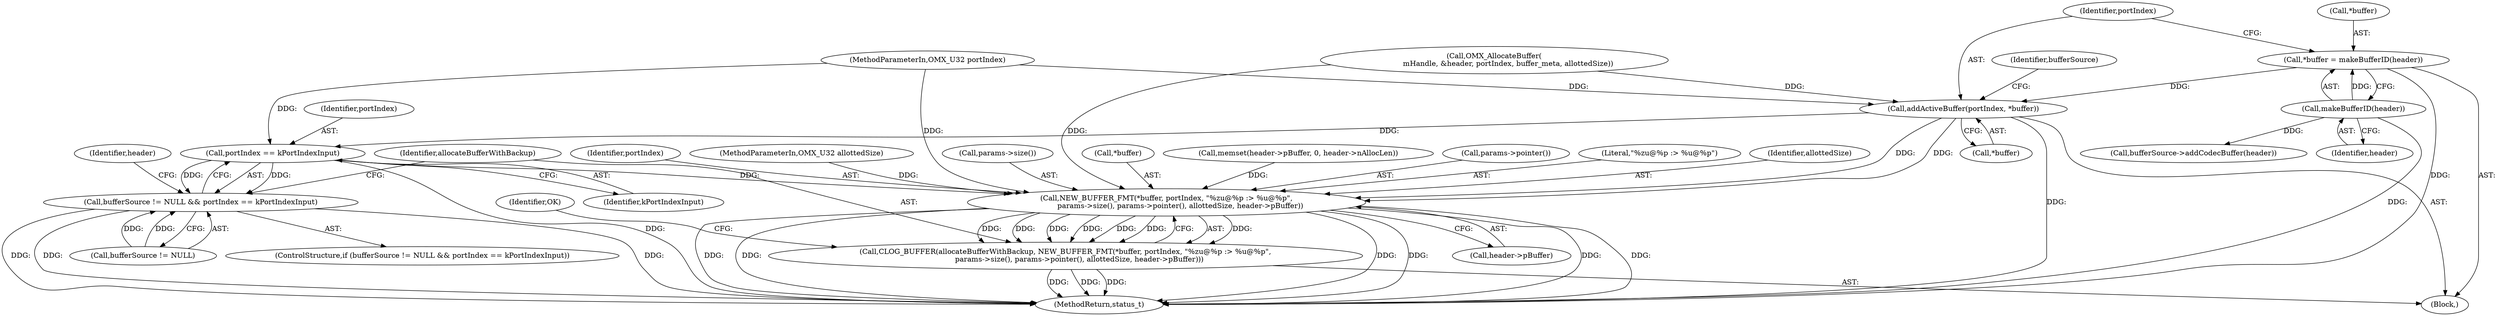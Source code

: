 digraph "0_Android_0f177948ae2640bfe4d70f8e4248e106406b3b0a_5@pointer" {
"1000199" [label="(Call,*buffer = makeBufferID(header))"];
"1000202" [label="(Call,makeBufferID(header))"];
"1000204" [label="(Call,addActiveBuffer(portIndex, *buffer))"];
"1000214" [label="(Call,portIndex == kPortIndexInput)"];
"1000210" [label="(Call,bufferSource != NULL && portIndex == kPortIndexInput)"];
"1000222" [label="(Call,NEW_BUFFER_FMT(*buffer, portIndex, \"%zu@%p :> %u@%p\",\n            params->size(), params->pointer(), allottedSize, header->pBuffer))"];
"1000220" [label="(Call,CLOG_BUFFER(allocateBufferWithBackup, NEW_BUFFER_FMT(*buffer, portIndex, \"%zu@%p :> %u@%p\",\n            params->size(), params->pointer(), allottedSize, header->pBuffer)))"];
"1000219" [label="(Identifier,header)"];
"1000191" [label="(Call,memset(header->pBuffer, 0, header->nAllocLen))"];
"1000225" [label="(Identifier,portIndex)"];
"1000215" [label="(Identifier,portIndex)"];
"1000199" [label="(Call,*buffer = makeBufferID(header))"];
"1000108" [label="(MethodParameterIn,OMX_U32 allottedSize)"];
"1000204" [label="(Call,addActiveBuffer(portIndex, *buffer))"];
"1000214" [label="(Call,portIndex == kPortIndexInput)"];
"1000203" [label="(Identifier,header)"];
"1000216" [label="(Identifier,kPortIndexInput)"];
"1000109" [label="(Block,)"];
"1000209" [label="(ControlStructure,if (bufferSource != NULL && portIndex == kPortIndexInput))"];
"1000211" [label="(Call,bufferSource != NULL)"];
"1000229" [label="(Identifier,allottedSize)"];
"1000200" [label="(Call,*buffer)"];
"1000205" [label="(Identifier,portIndex)"];
"1000206" [label="(Call,*buffer)"];
"1000210" [label="(Call,bufferSource != NULL && portIndex == kPortIndexInput)"];
"1000230" [label="(Call,header->pBuffer)"];
"1000222" [label="(Call,NEW_BUFFER_FMT(*buffer, portIndex, \"%zu@%p :> %u@%p\",\n            params->size(), params->pointer(), allottedSize, header->pBuffer))"];
"1000220" [label="(Call,CLOG_BUFFER(allocateBufferWithBackup, NEW_BUFFER_FMT(*buffer, portIndex, \"%zu@%p :> %u@%p\",\n            params->size(), params->pointer(), allottedSize, header->pBuffer)))"];
"1000153" [label="(Call,OMX_AllocateBuffer(\n            mHandle, &header, portIndex, buffer_meta, allottedSize))"];
"1000218" [label="(Call,bufferSource->addCodecBuffer(header))"];
"1000227" [label="(Call,params->size())"];
"1000223" [label="(Call,*buffer)"];
"1000105" [label="(MethodParameterIn,OMX_U32 portIndex)"];
"1000212" [label="(Identifier,bufferSource)"];
"1000221" [label="(Identifier,allocateBufferWithBackup)"];
"1000235" [label="(MethodReturn,status_t)"];
"1000228" [label="(Call,params->pointer())"];
"1000226" [label="(Literal,\"%zu@%p :> %u@%p\")"];
"1000234" [label="(Identifier,OK)"];
"1000202" [label="(Call,makeBufferID(header))"];
"1000199" -> "1000109"  [label="AST: "];
"1000199" -> "1000202"  [label="CFG: "];
"1000200" -> "1000199"  [label="AST: "];
"1000202" -> "1000199"  [label="AST: "];
"1000205" -> "1000199"  [label="CFG: "];
"1000199" -> "1000235"  [label="DDG: "];
"1000202" -> "1000199"  [label="DDG: "];
"1000199" -> "1000204"  [label="DDG: "];
"1000202" -> "1000203"  [label="CFG: "];
"1000203" -> "1000202"  [label="AST: "];
"1000202" -> "1000235"  [label="DDG: "];
"1000202" -> "1000218"  [label="DDG: "];
"1000204" -> "1000109"  [label="AST: "];
"1000204" -> "1000206"  [label="CFG: "];
"1000205" -> "1000204"  [label="AST: "];
"1000206" -> "1000204"  [label="AST: "];
"1000212" -> "1000204"  [label="CFG: "];
"1000204" -> "1000235"  [label="DDG: "];
"1000153" -> "1000204"  [label="DDG: "];
"1000105" -> "1000204"  [label="DDG: "];
"1000204" -> "1000214"  [label="DDG: "];
"1000204" -> "1000222"  [label="DDG: "];
"1000204" -> "1000222"  [label="DDG: "];
"1000214" -> "1000210"  [label="AST: "];
"1000214" -> "1000216"  [label="CFG: "];
"1000215" -> "1000214"  [label="AST: "];
"1000216" -> "1000214"  [label="AST: "];
"1000210" -> "1000214"  [label="CFG: "];
"1000214" -> "1000235"  [label="DDG: "];
"1000214" -> "1000210"  [label="DDG: "];
"1000214" -> "1000210"  [label="DDG: "];
"1000105" -> "1000214"  [label="DDG: "];
"1000214" -> "1000222"  [label="DDG: "];
"1000210" -> "1000209"  [label="AST: "];
"1000210" -> "1000211"  [label="CFG: "];
"1000211" -> "1000210"  [label="AST: "];
"1000219" -> "1000210"  [label="CFG: "];
"1000221" -> "1000210"  [label="CFG: "];
"1000210" -> "1000235"  [label="DDG: "];
"1000210" -> "1000235"  [label="DDG: "];
"1000210" -> "1000235"  [label="DDG: "];
"1000211" -> "1000210"  [label="DDG: "];
"1000211" -> "1000210"  [label="DDG: "];
"1000222" -> "1000220"  [label="AST: "];
"1000222" -> "1000230"  [label="CFG: "];
"1000223" -> "1000222"  [label="AST: "];
"1000225" -> "1000222"  [label="AST: "];
"1000226" -> "1000222"  [label="AST: "];
"1000227" -> "1000222"  [label="AST: "];
"1000228" -> "1000222"  [label="AST: "];
"1000229" -> "1000222"  [label="AST: "];
"1000230" -> "1000222"  [label="AST: "];
"1000220" -> "1000222"  [label="CFG: "];
"1000222" -> "1000235"  [label="DDG: "];
"1000222" -> "1000235"  [label="DDG: "];
"1000222" -> "1000235"  [label="DDG: "];
"1000222" -> "1000235"  [label="DDG: "];
"1000222" -> "1000235"  [label="DDG: "];
"1000222" -> "1000235"  [label="DDG: "];
"1000222" -> "1000220"  [label="DDG: "];
"1000222" -> "1000220"  [label="DDG: "];
"1000222" -> "1000220"  [label="DDG: "];
"1000222" -> "1000220"  [label="DDG: "];
"1000222" -> "1000220"  [label="DDG: "];
"1000222" -> "1000220"  [label="DDG: "];
"1000222" -> "1000220"  [label="DDG: "];
"1000105" -> "1000222"  [label="DDG: "];
"1000153" -> "1000222"  [label="DDG: "];
"1000108" -> "1000222"  [label="DDG: "];
"1000191" -> "1000222"  [label="DDG: "];
"1000220" -> "1000109"  [label="AST: "];
"1000221" -> "1000220"  [label="AST: "];
"1000234" -> "1000220"  [label="CFG: "];
"1000220" -> "1000235"  [label="DDG: "];
"1000220" -> "1000235"  [label="DDG: "];
"1000220" -> "1000235"  [label="DDG: "];
}
